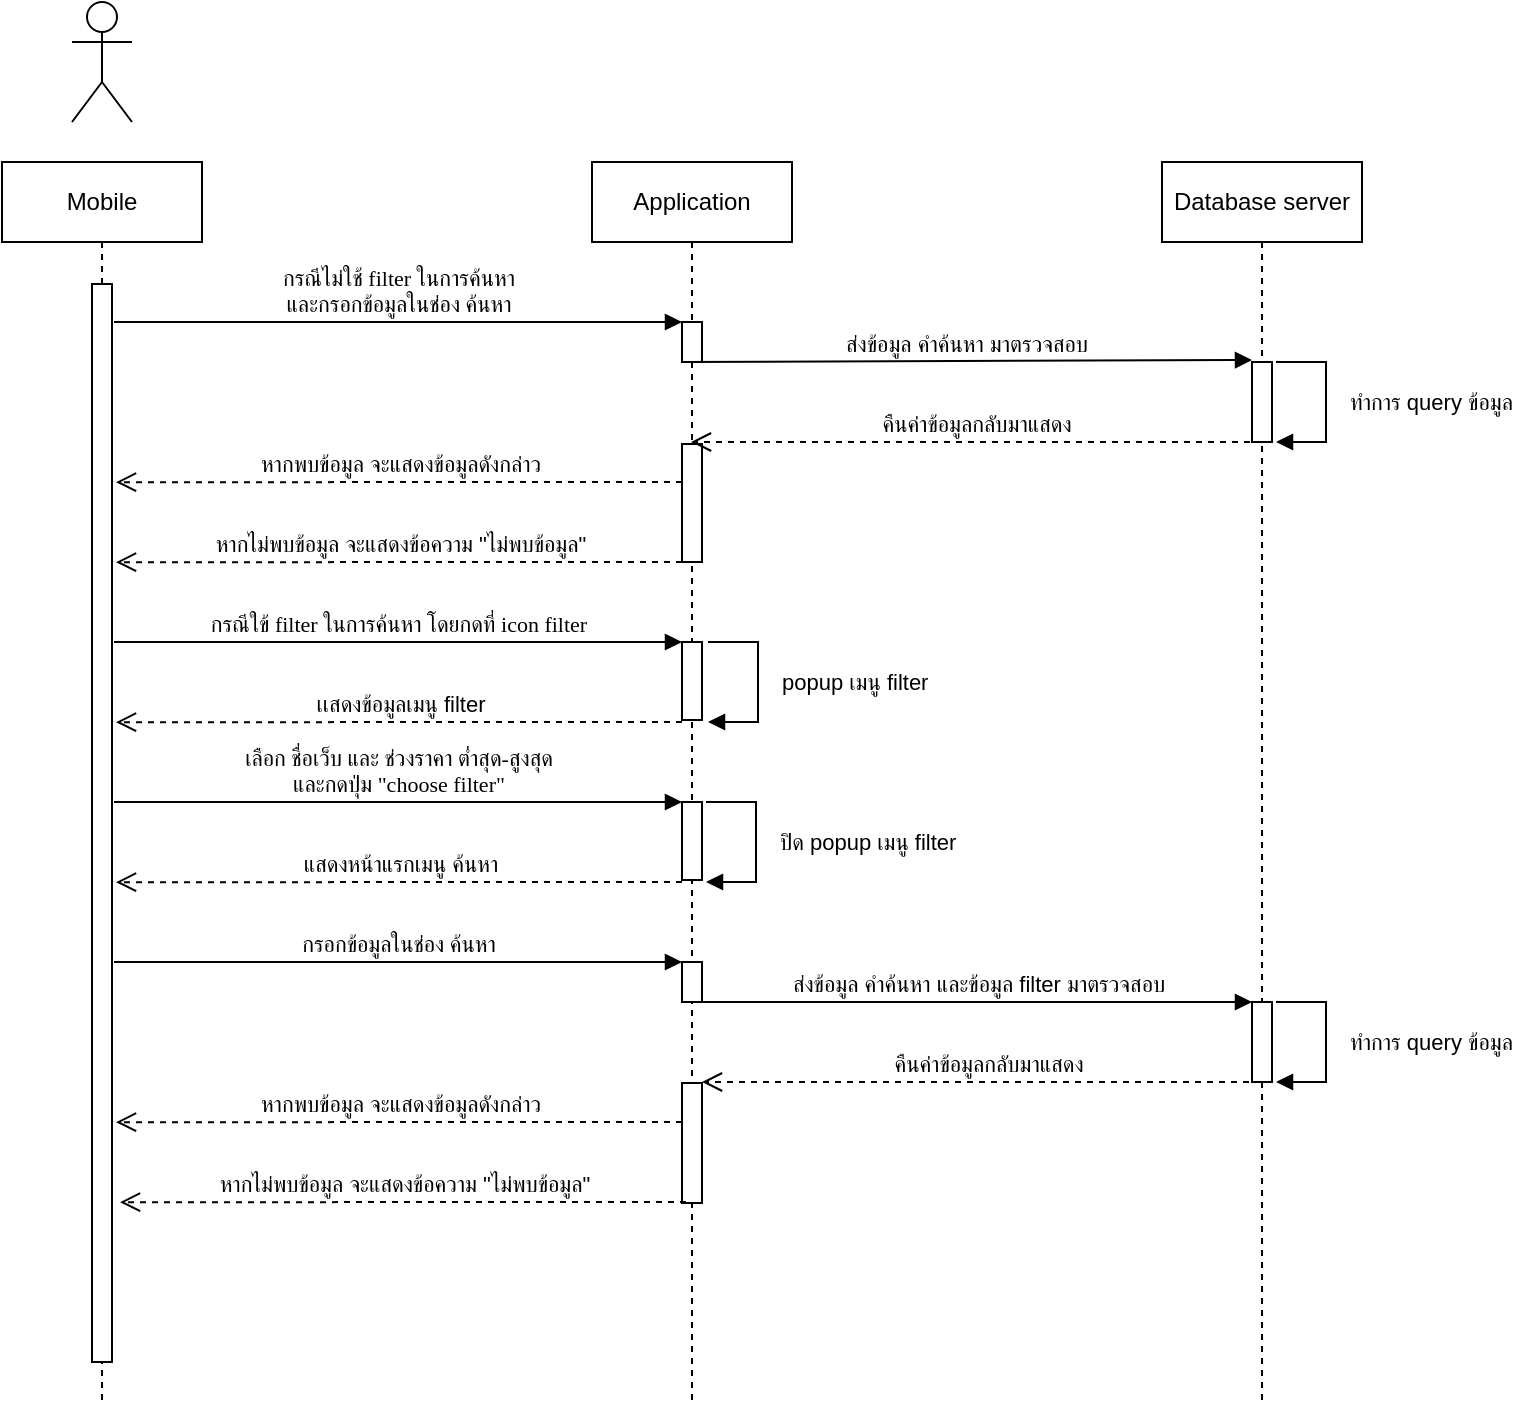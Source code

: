 <mxfile version="13.3.9" type="device"><diagram id="0Q5O2ZY3PQNi9_PxAAta" name="Page-1"><mxGraphModel dx="801" dy="513" grid="1" gridSize="10" guides="1" tooltips="1" connect="1" arrows="1" fold="1" page="1" pageScale="1" pageWidth="827" pageHeight="1169" math="0" shadow="0"><root><mxCell id="0"/><mxCell id="1" parent="0"/><mxCell id="Lfd1E_tKgFYaFGPbSBIL-1" value="Mobile" style="shape=umlLifeline;perimeter=lifelinePerimeter;whiteSpace=wrap;html=1;container=1;collapsible=0;recursiveResize=0;outlineConnect=0;" parent="1" vertex="1"><mxGeometry x="80" y="120" width="100" height="620" as="geometry"/></mxCell><mxCell id="5BSE4bCgtWmsC6A4x-ru-2" value="" style="html=1;points=[];perimeter=orthogonalPerimeter;" parent="Lfd1E_tKgFYaFGPbSBIL-1" vertex="1"><mxGeometry x="45" y="61" width="10" height="539" as="geometry"/></mxCell><mxCell id="Lfd1E_tKgFYaFGPbSBIL-2" value="" style="shape=umlActor;verticalLabelPosition=bottom;verticalAlign=top;html=1;" parent="1" vertex="1"><mxGeometry x="115" y="40" width="30" height="60" as="geometry"/></mxCell><mxCell id="Lfd1E_tKgFYaFGPbSBIL-3" value="Application" style="shape=umlLifeline;perimeter=lifelinePerimeter;whiteSpace=wrap;html=1;container=1;collapsible=0;recursiveResize=0;outlineConnect=0;" parent="1" vertex="1"><mxGeometry x="375" y="120" width="100" height="620" as="geometry"/></mxCell><mxCell id="4VXj4oKQSMoKen8vPaZz-1" value="" style="html=1;points=[];perimeter=orthogonalPerimeter;" parent="Lfd1E_tKgFYaFGPbSBIL-3" vertex="1"><mxGeometry x="45" y="80" width="10" height="20" as="geometry"/></mxCell><mxCell id="4VXj4oKQSMoKen8vPaZz-16" value="" style="html=1;points=[];perimeter=orthogonalPerimeter;" parent="Lfd1E_tKgFYaFGPbSBIL-3" vertex="1"><mxGeometry x="45" y="141" width="10" height="59" as="geometry"/></mxCell><mxCell id="chtDxhxoud156hR7KuBM-5" value="" style="html=1;points=[];perimeter=orthogonalPerimeter;" parent="Lfd1E_tKgFYaFGPbSBIL-3" vertex="1"><mxGeometry x="45" y="240" width="10" height="39" as="geometry"/></mxCell><mxCell id="chtDxhxoud156hR7KuBM-8" value="" style="html=1;points=[];perimeter=orthogonalPerimeter;" parent="Lfd1E_tKgFYaFGPbSBIL-3" vertex="1"><mxGeometry x="45" y="320" width="10" height="39" as="geometry"/></mxCell><mxCell id="chtDxhxoud156hR7KuBM-15" value="" style="html=1;points=[];perimeter=orthogonalPerimeter;" parent="Lfd1E_tKgFYaFGPbSBIL-3" vertex="1"><mxGeometry x="45" y="460.5" width="10" height="60" as="geometry"/></mxCell><mxCell id="chtDxhxoud156hR7KuBM-19" value="" style="html=1;points=[];perimeter=orthogonalPerimeter;" parent="Lfd1E_tKgFYaFGPbSBIL-3" vertex="1"><mxGeometry x="45" y="400" width="10" height="20" as="geometry"/></mxCell><mxCell id="Lfd1E_tKgFYaFGPbSBIL-4" value="Database server" style="shape=umlLifeline;perimeter=lifelinePerimeter;whiteSpace=wrap;html=1;container=1;collapsible=0;recursiveResize=0;outlineConnect=0;" parent="1" vertex="1"><mxGeometry x="660" y="120" width="100" height="620" as="geometry"/></mxCell><mxCell id="4VXj4oKQSMoKen8vPaZz-6" value="" style="html=1;points=[];perimeter=orthogonalPerimeter;" parent="Lfd1E_tKgFYaFGPbSBIL-4" vertex="1"><mxGeometry x="45" y="100" width="10" height="40" as="geometry"/></mxCell><mxCell id="5BSE4bCgtWmsC6A4x-ru-27" value="" style="html=1;points=[];perimeter=orthogonalPerimeter;" parent="Lfd1E_tKgFYaFGPbSBIL-4" vertex="1"><mxGeometry x="45" y="420" width="10" height="40" as="geometry"/></mxCell><mxCell id="4VXj4oKQSMoKen8vPaZz-2" value="&lt;font face=&quot;Tahoma&quot;&gt;กรณีไม่ใช้ filter ในการค้นหา&lt;br&gt;และกรอกข้อมูลในช่อง ค้นหา&lt;/font&gt;" style="html=1;verticalAlign=bottom;endArrow=block;entryX=0;entryY=0;" parent="1" target="4VXj4oKQSMoKen8vPaZz-1" edge="1"><mxGeometry relative="1" as="geometry"><mxPoint x="136" y="200" as="sourcePoint"/></mxGeometry></mxCell><mxCell id="4VXj4oKQSMoKen8vPaZz-7" value="ส่งข้อมูล คำค้นหา มาตรวจสอบ" style="html=1;verticalAlign=bottom;endArrow=block;entryX=0;entryY=-0.025;entryDx=0;entryDy=0;entryPerimeter=0;" parent="1" target="4VXj4oKQSMoKen8vPaZz-6" edge="1"><mxGeometry relative="1" as="geometry"><mxPoint x="420" y="220" as="sourcePoint"/><mxPoint x="700" y="220" as="targetPoint"/></mxGeometry></mxCell><mxCell id="4VXj4oKQSMoKen8vPaZz-14" value="ทำการ query ข้อมูล" style="edgeStyle=orthogonalEdgeStyle;html=1;align=left;spacingLeft=2;endArrow=block;rounded=0;" parent="1" edge="1"><mxGeometry y="8" relative="1" as="geometry"><mxPoint x="717" y="220" as="sourcePoint"/><Array as="points"><mxPoint x="742" y="220"/></Array><mxPoint x="717" y="260" as="targetPoint"/><mxPoint as="offset"/></mxGeometry></mxCell><mxCell id="4VXj4oKQSMoKen8vPaZz-15" value="คืนค่าข้อมูลกลับมาแสดง" style="html=1;verticalAlign=bottom;endArrow=open;dashed=1;endSize=8;" parent="1" edge="1"><mxGeometry relative="1" as="geometry"><mxPoint x="710" y="260" as="sourcePoint"/><mxPoint x="424.5" y="260" as="targetPoint"/></mxGeometry></mxCell><mxCell id="5BSE4bCgtWmsC6A4x-ru-19" value="ทำการ query ข้อมูล" style="edgeStyle=orthogonalEdgeStyle;html=1;align=left;spacingLeft=2;endArrow=block;rounded=0;" parent="1" edge="1"><mxGeometry y="8" relative="1" as="geometry"><mxPoint x="717" y="540" as="sourcePoint"/><Array as="points"><mxPoint x="742" y="540"/></Array><mxPoint x="717" y="580" as="targetPoint"/><mxPoint as="offset"/></mxGeometry></mxCell><mxCell id="5BSE4bCgtWmsC6A4x-ru-44" value="popup เมนู filter" style="edgeStyle=orthogonalEdgeStyle;html=1;align=left;spacingLeft=2;endArrow=block;rounded=0;" parent="1" edge="1"><mxGeometry y="8" relative="1" as="geometry"><mxPoint x="433" y="360" as="sourcePoint"/><Array as="points"><mxPoint x="458" y="360"/></Array><mxPoint x="433" y="400" as="targetPoint"/><mxPoint as="offset"/></mxGeometry></mxCell><mxCell id="chtDxhxoud156hR7KuBM-1" value="หากพบข้อมูล จะแสดงข้อมูลดังกล่าว" style="html=1;verticalAlign=bottom;endArrow=open;dashed=1;endSize=8;exitX=-0.1;exitY=1;exitDx=0;exitDy=0;exitPerimeter=0;entryX=1.1;entryY=0.121;entryDx=0;entryDy=0;entryPerimeter=0;" parent="1" edge="1"><mxGeometry relative="1" as="geometry"><mxPoint x="420" y="280" as="sourcePoint"/><mxPoint x="137" y="280.099" as="targetPoint"/></mxGeometry></mxCell><mxCell id="chtDxhxoud156hR7KuBM-3" value="หากไม่พบข้อมูล จะแสดงข้อความ &quot;ไม่พบข้อมูล&quot;" style="html=1;verticalAlign=bottom;endArrow=open;dashed=1;endSize=8;exitX=-0.1;exitY=1;exitDx=0;exitDy=0;exitPerimeter=0;entryX=1.1;entryY=0.121;entryDx=0;entryDy=0;entryPerimeter=0;" parent="1" edge="1"><mxGeometry relative="1" as="geometry"><mxPoint x="420" y="320" as="sourcePoint"/><mxPoint x="137" y="320.099" as="targetPoint"/></mxGeometry></mxCell><mxCell id="chtDxhxoud156hR7KuBM-4" value="&lt;font face=&quot;Tahoma&quot;&gt;กรณีใข้ filter ในการค้นหา โดยกดที่ icon filter&lt;br&gt;&lt;/font&gt;" style="html=1;verticalAlign=bottom;endArrow=block;entryX=0;entryY=0;" parent="1" edge="1"><mxGeometry relative="1" as="geometry"><mxPoint x="136" y="360" as="sourcePoint"/><mxPoint x="420" y="360" as="targetPoint"/></mxGeometry></mxCell><mxCell id="chtDxhxoud156hR7KuBM-6" value="&lt;span style=&quot;text-align: left&quot;&gt;เเสดงข้อมูลเมนู filter&lt;/span&gt;" style="html=1;verticalAlign=bottom;endArrow=open;dashed=1;endSize=8;exitX=-0.1;exitY=1;exitDx=0;exitDy=0;exitPerimeter=0;entryX=1.1;entryY=0.121;entryDx=0;entryDy=0;entryPerimeter=0;" parent="1" edge="1"><mxGeometry relative="1" as="geometry"><mxPoint x="420" y="400" as="sourcePoint"/><mxPoint x="137" y="400.099" as="targetPoint"/></mxGeometry></mxCell><mxCell id="chtDxhxoud156hR7KuBM-7" value="&lt;font face=&quot;Tahoma&quot;&gt;เลือก ชื่อเว็บ และ ช่วงราคา ต่ำสุด-สูงสุด&lt;br&gt;และกดปุ่ม &quot;choose filter&quot;&lt;br&gt;&lt;/font&gt;" style="html=1;verticalAlign=bottom;endArrow=block;entryX=0;entryY=0;" parent="1" edge="1"><mxGeometry relative="1" as="geometry"><mxPoint x="136" y="440" as="sourcePoint"/><mxPoint x="420" y="440" as="targetPoint"/></mxGeometry></mxCell><mxCell id="chtDxhxoud156hR7KuBM-9" value="ปิด popup เมนู filter" style="edgeStyle=orthogonalEdgeStyle;html=1;align=left;spacingLeft=2;endArrow=block;rounded=0;" parent="1" edge="1"><mxGeometry y="8" relative="1" as="geometry"><mxPoint x="432" y="440" as="sourcePoint"/><Array as="points"><mxPoint x="457" y="440"/></Array><mxPoint x="432" y="480" as="targetPoint"/><mxPoint as="offset"/></mxGeometry></mxCell><mxCell id="chtDxhxoud156hR7KuBM-10" value="&lt;span style=&quot;text-align: left&quot;&gt;แสดงหน้าแรกเมนู ค้นหา&lt;/span&gt;" style="html=1;verticalAlign=bottom;endArrow=open;dashed=1;endSize=8;exitX=-0.1;exitY=1;exitDx=0;exitDy=0;exitPerimeter=0;entryX=1.1;entryY=0.121;entryDx=0;entryDy=0;entryPerimeter=0;" parent="1" edge="1"><mxGeometry relative="1" as="geometry"><mxPoint x="420" y="480" as="sourcePoint"/><mxPoint x="137" y="480.099" as="targetPoint"/></mxGeometry></mxCell><mxCell id="chtDxhxoud156hR7KuBM-11" value="&lt;font face=&quot;Tahoma&quot;&gt;กรอกข้อมูลในช่อง ค้นหา&lt;/font&gt;" style="html=1;verticalAlign=bottom;endArrow=block;entryX=0;entryY=0;" parent="1" edge="1"><mxGeometry relative="1" as="geometry"><mxPoint x="136" y="520" as="sourcePoint"/><mxPoint x="420" y="520" as="targetPoint"/></mxGeometry></mxCell><mxCell id="chtDxhxoud156hR7KuBM-13" value="ส่งข้อมูล คำค้นหา และข้อมูล filter มาตรวจสอบ" style="html=1;verticalAlign=bottom;endArrow=block;entryX=0;entryY=-0.025;entryDx=0;entryDy=0;entryPerimeter=0;" parent="1" edge="1"><mxGeometry relative="1" as="geometry"><mxPoint x="430" y="540" as="sourcePoint"/><mxPoint x="705" y="540" as="targetPoint"/></mxGeometry></mxCell><mxCell id="chtDxhxoud156hR7KuBM-14" value="คืนค่าข้อมูลกลับมาแสดง" style="html=1;verticalAlign=bottom;endArrow=open;dashed=1;endSize=8;" parent="1" edge="1"><mxGeometry relative="1" as="geometry"><mxPoint x="715.5" y="580" as="sourcePoint"/><mxPoint x="430" y="580" as="targetPoint"/></mxGeometry></mxCell><mxCell id="chtDxhxoud156hR7KuBM-17" value="หากพบข้อมูล จะแสดงข้อมูลดังกล่าว" style="html=1;verticalAlign=bottom;endArrow=open;dashed=1;endSize=8;exitX=-0.1;exitY=1;exitDx=0;exitDy=0;exitPerimeter=0;entryX=1.1;entryY=0.121;entryDx=0;entryDy=0;entryPerimeter=0;" parent="1" edge="1"><mxGeometry relative="1" as="geometry"><mxPoint x="420" y="600" as="sourcePoint"/><mxPoint x="137" y="600.099" as="targetPoint"/></mxGeometry></mxCell><mxCell id="chtDxhxoud156hR7KuBM-18" value="หากไม่พบข้อมูล จะแสดงข้อความ &quot;ไม่พบข้อมูล&quot;" style="html=1;verticalAlign=bottom;endArrow=open;dashed=1;endSize=8;exitX=-0.1;exitY=1;exitDx=0;exitDy=0;exitPerimeter=0;entryX=1.1;entryY=0.121;entryDx=0;entryDy=0;entryPerimeter=0;" parent="1" edge="1"><mxGeometry relative="1" as="geometry"><mxPoint x="422" y="640" as="sourcePoint"/><mxPoint x="139" y="640.099" as="targetPoint"/></mxGeometry></mxCell></root></mxGraphModel></diagram></mxfile>